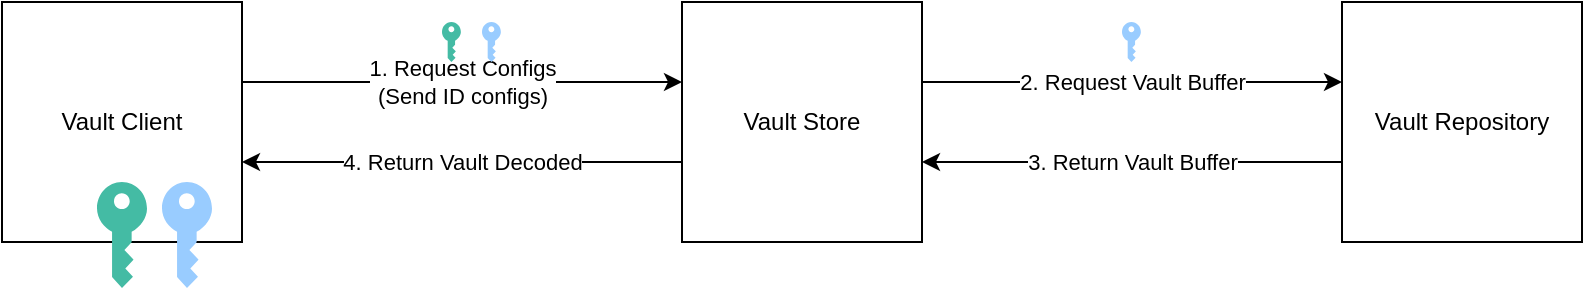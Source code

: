<mxfile version="13.3.1" type="device"><diagram id="RwwKvrKkxaOADNCOe1IX" name="Page-1"><mxGraphModel dx="541" dy="349" grid="1" gridSize="10" guides="1" tooltips="1" connect="1" arrows="1" fold="1" page="1" pageScale="1" pageWidth="827" pageHeight="1169" math="0" shadow="0"><root><mxCell id="0"/><mxCell id="1" parent="0"/><mxCell id="UiCqsc7Gxs5RIcVtjLOA-5" value="1. Request Configs&lt;br&gt;(Send ID configs)" style="edgeStyle=orthogonalEdgeStyle;rounded=1;orthogonalLoop=1;jettySize=auto;html=1;" parent="1" source="UiCqsc7Gxs5RIcVtjLOA-2" target="UiCqsc7Gxs5RIcVtjLOA-3" edge="1"><mxGeometry relative="1" as="geometry"><Array as="points"><mxPoint x="350" y="210"/><mxPoint x="350" y="210"/></Array></mxGeometry></mxCell><mxCell id="UiCqsc7Gxs5RIcVtjLOA-2" value="Vault Client" style="rounded=0;whiteSpace=wrap;html=1;" parent="1" vertex="1"><mxGeometry x="110" y="170" width="120" height="120" as="geometry"/></mxCell><mxCell id="UiCqsc7Gxs5RIcVtjLOA-6" value="4. Return Vault Decoded" style="edgeStyle=orthogonalEdgeStyle;rounded=1;orthogonalLoop=1;jettySize=auto;html=1;" parent="1" source="UiCqsc7Gxs5RIcVtjLOA-3" target="UiCqsc7Gxs5RIcVtjLOA-2" edge="1"><mxGeometry relative="1" as="geometry"><Array as="points"><mxPoint x="360" y="250"/><mxPoint x="360" y="250"/></Array></mxGeometry></mxCell><mxCell id="UiCqsc7Gxs5RIcVtjLOA-10" value="2. Request Vault Buffer" style="edgeStyle=orthogonalEdgeStyle;orthogonalLoop=1;jettySize=auto;html=1;" parent="1" source="UiCqsc7Gxs5RIcVtjLOA-3" target="UiCqsc7Gxs5RIcVtjLOA-9" edge="1"><mxGeometry relative="1" as="geometry"><Array as="points"><mxPoint x="630" y="210"/><mxPoint x="630" y="210"/></Array></mxGeometry></mxCell><mxCell id="UiCqsc7Gxs5RIcVtjLOA-3" value="Vault Store" style="rounded=0;whiteSpace=wrap;html=1;" parent="1" vertex="1"><mxGeometry x="450" y="170" width="120" height="120" as="geometry"/></mxCell><mxCell id="UiCqsc7Gxs5RIcVtjLOA-11" value="3. Return Vault Buffer" style="edgeStyle=orthogonalEdgeStyle;orthogonalLoop=1;jettySize=auto;html=1;" parent="1" source="UiCqsc7Gxs5RIcVtjLOA-9" target="UiCqsc7Gxs5RIcVtjLOA-3" edge="1"><mxGeometry relative="1" as="geometry"><Array as="points"><mxPoint x="630" y="250"/><mxPoint x="630" y="250"/></Array></mxGeometry></mxCell><mxCell id="UiCqsc7Gxs5RIcVtjLOA-9" value="Vault Repository" style="rounded=0;whiteSpace=wrap;html=1;" parent="1" vertex="1"><mxGeometry x="780" y="170" width="120" height="120" as="geometry"/></mxCell><mxCell id="UiCqsc7Gxs5RIcVtjLOA-7" value="" style="pointerEvents=1;shadow=0;dashed=0;html=1;strokeColor=none;labelPosition=center;verticalLabelPosition=bottom;verticalAlign=top;outlineConnect=0;align=center;shape=mxgraph.office.security.key_permissions;fillColor=#44BBA4;dashPattern=1 1;" parent="1" vertex="1"><mxGeometry x="157.5" y="260" width="25" height="53" as="geometry"/></mxCell><mxCell id="UiCqsc7Gxs5RIcVtjLOA-8" value="" style="pointerEvents=1;shadow=0;dashed=0;html=1;strokeColor=none;labelPosition=center;verticalLabelPosition=bottom;verticalAlign=top;outlineConnect=0;align=center;shape=mxgraph.office.security.key_permissions;fillColor=#99CCFF;dashPattern=1 1;" parent="1" vertex="1"><mxGeometry x="190" y="260" width="25" height="53" as="geometry"/></mxCell><mxCell id="UiCqsc7Gxs5RIcVtjLOA-12" value="" style="pointerEvents=1;shadow=0;dashed=0;html=1;strokeColor=none;labelPosition=center;verticalLabelPosition=bottom;verticalAlign=top;outlineConnect=0;align=center;shape=mxgraph.office.security.key_permissions;fillColor=#99CCFF;dashPattern=1 1;aspect=fixed;" parent="1" vertex="1"><mxGeometry x="670" y="180" width="9.43" height="20" as="geometry"/></mxCell><mxCell id="UiCqsc7Gxs5RIcVtjLOA-13" value="" style="pointerEvents=1;shadow=0;dashed=0;html=1;strokeColor=none;labelPosition=center;verticalLabelPosition=bottom;verticalAlign=top;outlineConnect=0;align=center;shape=mxgraph.office.security.key_permissions;fillColor=#99CCFF;dashPattern=1 1;aspect=fixed;" parent="1" vertex="1"><mxGeometry x="350" y="180" width="9.43" height="20" as="geometry"/></mxCell><mxCell id="UiCqsc7Gxs5RIcVtjLOA-14" value="" style="pointerEvents=1;shadow=0;dashed=0;html=1;strokeColor=none;labelPosition=center;verticalLabelPosition=bottom;verticalAlign=top;outlineConnect=0;align=center;shape=mxgraph.office.security.key_permissions;fillColor=#44BBA4;dashPattern=1 1;aspect=fixed;" parent="1" vertex="1"><mxGeometry x="330" y="180" width="9.43" height="20" as="geometry"/></mxCell></root></mxGraphModel></diagram></mxfile>